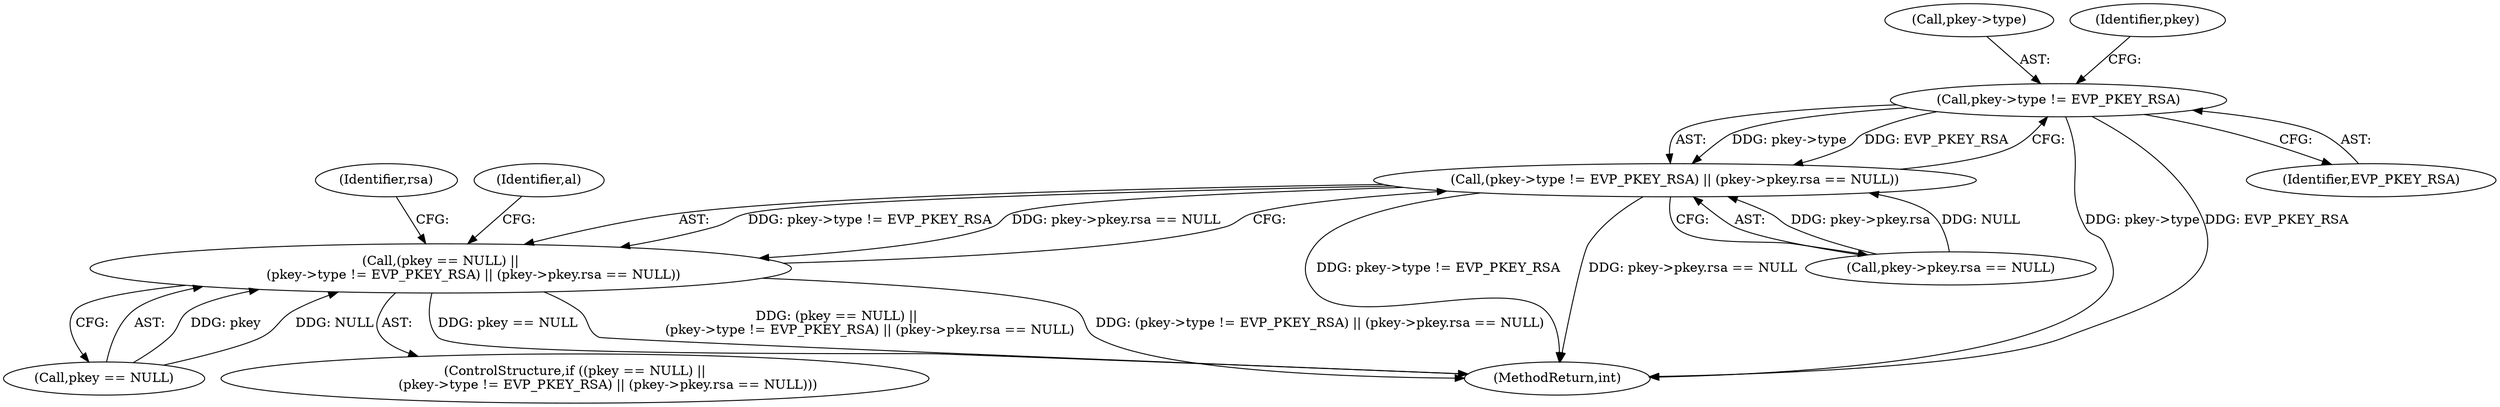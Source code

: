digraph "0_openssl_3c66a669dfc7b3792f7af0758ea26fe8502ce70c@pointer" {
"1000290" [label="(Call,pkey->type != EVP_PKEY_RSA)"];
"1000289" [label="(Call,(pkey->type != EVP_PKEY_RSA) || (pkey->pkey.rsa == NULL))"];
"1000285" [label="(Call,(pkey == NULL) ||\n                (pkey->type != EVP_PKEY_RSA) || (pkey->pkey.rsa == NULL))"];
"1000311" [label="(Identifier,rsa)"];
"1000285" [label="(Call,(pkey == NULL) ||\n                (pkey->type != EVP_PKEY_RSA) || (pkey->pkey.rsa == NULL))"];
"1000286" [label="(Call,pkey == NULL)"];
"1000291" [label="(Call,pkey->type)"];
"1002163" [label="(MethodReturn,int)"];
"1000304" [label="(Identifier,al)"];
"1000289" [label="(Call,(pkey->type != EVP_PKEY_RSA) || (pkey->pkey.rsa == NULL))"];
"1000298" [label="(Identifier,pkey)"];
"1000294" [label="(Identifier,EVP_PKEY_RSA)"];
"1000290" [label="(Call,pkey->type != EVP_PKEY_RSA)"];
"1000295" [label="(Call,pkey->pkey.rsa == NULL)"];
"1000284" [label="(ControlStructure,if ((pkey == NULL) ||\n                (pkey->type != EVP_PKEY_RSA) || (pkey->pkey.rsa == NULL)))"];
"1000290" -> "1000289"  [label="AST: "];
"1000290" -> "1000294"  [label="CFG: "];
"1000291" -> "1000290"  [label="AST: "];
"1000294" -> "1000290"  [label="AST: "];
"1000298" -> "1000290"  [label="CFG: "];
"1000289" -> "1000290"  [label="CFG: "];
"1000290" -> "1002163"  [label="DDG: pkey->type"];
"1000290" -> "1002163"  [label="DDG: EVP_PKEY_RSA"];
"1000290" -> "1000289"  [label="DDG: pkey->type"];
"1000290" -> "1000289"  [label="DDG: EVP_PKEY_RSA"];
"1000289" -> "1000285"  [label="AST: "];
"1000289" -> "1000295"  [label="CFG: "];
"1000295" -> "1000289"  [label="AST: "];
"1000285" -> "1000289"  [label="CFG: "];
"1000289" -> "1002163"  [label="DDG: pkey->type != EVP_PKEY_RSA"];
"1000289" -> "1002163"  [label="DDG: pkey->pkey.rsa == NULL"];
"1000289" -> "1000285"  [label="DDG: pkey->type != EVP_PKEY_RSA"];
"1000289" -> "1000285"  [label="DDG: pkey->pkey.rsa == NULL"];
"1000295" -> "1000289"  [label="DDG: pkey->pkey.rsa"];
"1000295" -> "1000289"  [label="DDG: NULL"];
"1000285" -> "1000284"  [label="AST: "];
"1000285" -> "1000286"  [label="CFG: "];
"1000286" -> "1000285"  [label="AST: "];
"1000304" -> "1000285"  [label="CFG: "];
"1000311" -> "1000285"  [label="CFG: "];
"1000285" -> "1002163"  [label="DDG: pkey == NULL"];
"1000285" -> "1002163"  [label="DDG: (pkey == NULL) ||\n                (pkey->type != EVP_PKEY_RSA) || (pkey->pkey.rsa == NULL)"];
"1000285" -> "1002163"  [label="DDG: (pkey->type != EVP_PKEY_RSA) || (pkey->pkey.rsa == NULL)"];
"1000286" -> "1000285"  [label="DDG: pkey"];
"1000286" -> "1000285"  [label="DDG: NULL"];
}
